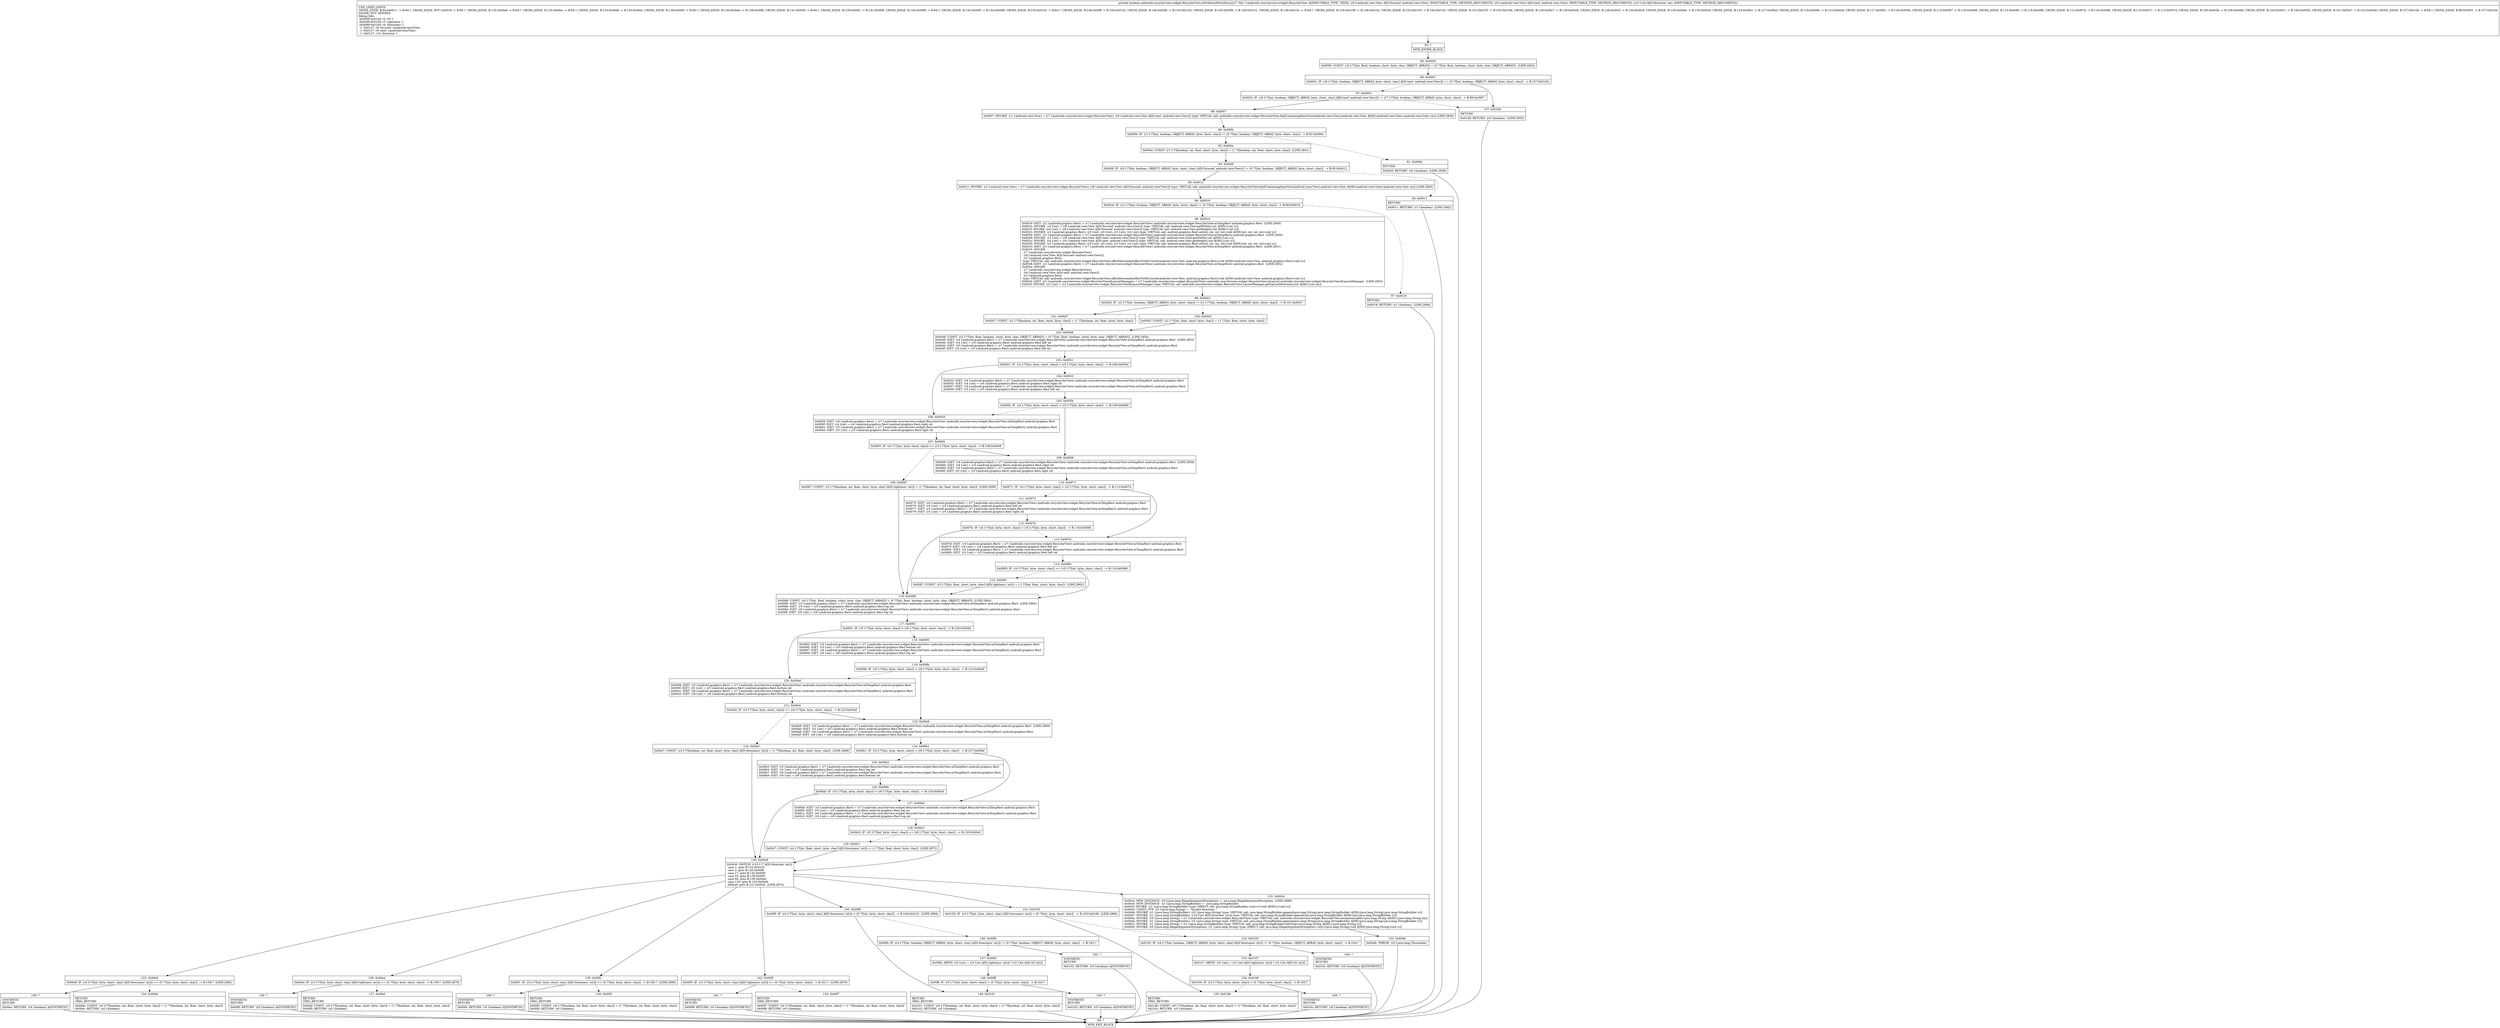digraph "CFG forandroidx.recyclerview.widget.RecyclerView.isPreferredNextFocus(Landroid\/view\/View;Landroid\/view\/View;I)Z" {
Node_83 [shape=record,label="{83\:\ ?|MTH_ENTER_BLOCK\l}"];
Node_85 [shape=record,label="{85\:\ 0x0000|0x0000: CONST  (r0 I:??[int, float, boolean, short, byte, char, OBJECT, ARRAY]) = (0 ??[int, float, boolean, short, byte, char, OBJECT, ARRAY])  (LINE:2834)\l}"];
Node_86 [shape=record,label="{86\:\ 0x0001|0x0001: IF  (r9 I:??[int, boolean, OBJECT, ARRAY, byte, short, char] A[D('next' android.view.View)]) == (0 ??[int, boolean, OBJECT, ARRAY, byte, short, char])  \-\> B:157:0x010d \l}"];
Node_87 [shape=record,label="{87\:\ 0x0003|0x0003: IF  (r9 I:??[int, boolean, OBJECT, ARRAY, byte, short, char] A[D('next' android.view.View)]) != (r7 I:??[int, boolean, OBJECT, ARRAY, byte, short, char])  \-\> B:89:0x0007 \l}"];
Node_89 [shape=record,label="{89\:\ 0x0007|0x0007: INVOKE  (r1 I:android.view.View) = (r7 I:androidx.recyclerview.widget.RecyclerView), (r9 I:android.view.View A[D('next' android.view.View)]) type: VIRTUAL call: androidx.recyclerview.widget.RecyclerView.findContainingItemView(android.view.View):android.view.View A[MD:(android.view.View):android.view.View (m)] (LINE:2838)\l}"];
Node_90 [shape=record,label="{90\:\ 0x000b|0x000b: IF  (r1 I:??[int, boolean, OBJECT, ARRAY, byte, short, char]) != (0 ??[int, boolean, OBJECT, ARRAY, byte, short, char])  \-\> B:92:0x000e \l}"];
Node_91 [shape=record,label="{91\:\ 0x000d|RETURN\l|0x000d: RETURN  (r0 I:boolean)  (LINE:2839)\l}"];
Node_84 [shape=record,label="{84\:\ ?|MTH_EXIT_BLOCK\l}"];
Node_92 [shape=record,label="{92\:\ 0x000e|0x000e: CONST  (r1 I:??[boolean, int, float, short, byte, char]) = (1 ??[boolean, int, float, short, byte, char])  (LINE:2841)\l}"];
Node_93 [shape=record,label="{93\:\ 0x000f|0x000f: IF  (r8 I:??[int, boolean, OBJECT, ARRAY, byte, short, char] A[D('focused' android.view.View)]) != (0 ??[int, boolean, OBJECT, ARRAY, byte, short, char])  \-\> B:95:0x0012 \l}"];
Node_94 [shape=record,label="{94\:\ 0x0011|RETURN\l|0x0011: RETURN  (r1 I:boolean)  (LINE:2842)\l}"];
Node_95 [shape=record,label="{95\:\ 0x0012|0x0012: INVOKE  (r2 I:android.view.View) = (r7 I:androidx.recyclerview.widget.RecyclerView), (r8 I:android.view.View A[D('focused' android.view.View)]) type: VIRTUAL call: androidx.recyclerview.widget.RecyclerView.findContainingItemView(android.view.View):android.view.View A[MD:(android.view.View):android.view.View (m)] (LINE:2845)\l}"];
Node_96 [shape=record,label="{96\:\ 0x0016|0x0016: IF  (r2 I:??[int, boolean, OBJECT, ARRAY, byte, short, char]) != (0 ??[int, boolean, OBJECT, ARRAY, byte, short, char])  \-\> B:98:0x0019 \l}"];
Node_97 [shape=record,label="{97\:\ 0x0018|RETURN\l|0x0018: RETURN  (r1 I:boolean)  (LINE:2846)\l}"];
Node_98 [shape=record,label="{98\:\ 0x0019|0x0019: IGET  (r2 I:android.graphics.Rect) = (r7 I:androidx.recyclerview.widget.RecyclerView) androidx.recyclerview.widget.RecyclerView.mTempRect android.graphics.Rect  (LINE:2849)\l0x001b: INVOKE  (r3 I:int) = (r8 I:android.view.View A[D('focused' android.view.View)]) type: VIRTUAL call: android.view.View.getWidth():int A[MD:():int (c)]\l0x001f: INVOKE  (r4 I:int) = (r8 I:android.view.View A[D('focused' android.view.View)]) type: VIRTUAL call: android.view.View.getHeight():int A[MD:():int (c)]\l0x0023: INVOKE  (r2 I:android.graphics.Rect), (r0 I:int), (r0 I:int), (r3 I:int), (r4 I:int) type: VIRTUAL call: android.graphics.Rect.set(int, int, int, int):void A[MD:(int, int, int, int):void (c)]\l0x0026: IGET  (r2 I:android.graphics.Rect) = (r7 I:androidx.recyclerview.widget.RecyclerView) androidx.recyclerview.widget.RecyclerView.mTempRect2 android.graphics.Rect  (LINE:2850)\l0x0028: INVOKE  (r3 I:int) = (r9 I:android.view.View A[D('next' android.view.View)]) type: VIRTUAL call: android.view.View.getWidth():int A[MD:():int (c)]\l0x002c: INVOKE  (r4 I:int) = (r9 I:android.view.View A[D('next' android.view.View)]) type: VIRTUAL call: android.view.View.getHeight():int A[MD:():int (c)]\l0x0030: INVOKE  (r2 I:android.graphics.Rect), (r0 I:int), (r0 I:int), (r3 I:int), (r4 I:int) type: VIRTUAL call: android.graphics.Rect.set(int, int, int, int):void A[MD:(int, int, int, int):void (c)]\l0x0033: IGET  (r2 I:android.graphics.Rect) = (r7 I:androidx.recyclerview.widget.RecyclerView) androidx.recyclerview.widget.RecyclerView.mTempRect android.graphics.Rect  (LINE:2851)\l0x0035: INVOKE  \l  (r7 I:androidx.recyclerview.widget.RecyclerView)\l  (r8 I:android.view.View A[D('focused' android.view.View)])\l  (r2 I:android.graphics.Rect)\l type: VIRTUAL call: androidx.recyclerview.widget.RecyclerView.offsetDescendantRectToMyCoords(android.view.View, android.graphics.Rect):void A[MD:(android.view.View, android.graphics.Rect):void (c)]\l0x0038: IGET  (r2 I:android.graphics.Rect) = (r7 I:androidx.recyclerview.widget.RecyclerView) androidx.recyclerview.widget.RecyclerView.mTempRect2 android.graphics.Rect  (LINE:2852)\l0x003a: INVOKE  \l  (r7 I:androidx.recyclerview.widget.RecyclerView)\l  (r9 I:android.view.View A[D('next' android.view.View)])\l  (r2 I:android.graphics.Rect)\l type: VIRTUAL call: androidx.recyclerview.widget.RecyclerView.offsetDescendantRectToMyCoords(android.view.View, android.graphics.Rect):void A[MD:(android.view.View, android.graphics.Rect):void (c)]\l0x003d: IGET  (r2 I:androidx.recyclerview.widget.RecyclerView$LayoutManager) = (r7 I:androidx.recyclerview.widget.RecyclerView) androidx.recyclerview.widget.RecyclerView.mLayout androidx.recyclerview.widget.RecyclerView$LayoutManager  (LINE:2853)\l0x003f: INVOKE  (r2 I:int) = (r2 I:androidx.recyclerview.widget.RecyclerView$LayoutManager) type: VIRTUAL call: androidx.recyclerview.widget.RecyclerView.LayoutManager.getLayoutDirection():int A[MD:():int (m)]\l}"];
Node_99 [shape=record,label="{99\:\ 0x0043|0x0043: IF  (r2 I:??[int, boolean, OBJECT, ARRAY, byte, short, char]) != (r1 I:??[int, boolean, OBJECT, ARRAY, byte, short, char])  \-\> B:101:0x0047 \l}"];
Node_100 [shape=record,label="{100\:\ 0x0045|0x0045: CONST  (r2 I:??[int, float, short, byte, char]) = (\-1 ??[int, float, short, byte, char]) \l}"];
Node_102 [shape=record,label="{102\:\ 0x0048|0x0048: CONST  (r3 I:??[int, float, boolean, short, byte, char, OBJECT, ARRAY]) = (0 ??[int, float, boolean, short, byte, char, OBJECT, ARRAY])  (LINE:2854)\l0x0049: IGET  (r4 I:android.graphics.Rect) = (r7 I:androidx.recyclerview.widget.RecyclerView) androidx.recyclerview.widget.RecyclerView.mTempRect android.graphics.Rect  (LINE:2855)\l0x004b: IGET  (r4 I:int) = (r4 I:android.graphics.Rect) android.graphics.Rect.left int \l0x004d: IGET  (r5 I:android.graphics.Rect) = (r7 I:androidx.recyclerview.widget.RecyclerView) androidx.recyclerview.widget.RecyclerView.mTempRect2 android.graphics.Rect \l0x004f: IGET  (r5 I:int) = (r5 I:android.graphics.Rect) android.graphics.Rect.left int \l}"];
Node_103 [shape=record,label="{103\:\ 0x0051|0x0051: IF  (r4 I:??[int, byte, short, char]) \< (r5 I:??[int, byte, short, char])  \-\> B:106:0x005d \l}"];
Node_104 [shape=record,label="{104\:\ 0x0053|0x0053: IGET  (r4 I:android.graphics.Rect) = (r7 I:androidx.recyclerview.widget.RecyclerView) androidx.recyclerview.widget.RecyclerView.mTempRect android.graphics.Rect \l0x0055: IGET  (r4 I:int) = (r4 I:android.graphics.Rect) android.graphics.Rect.right int \l0x0057: IGET  (r5 I:android.graphics.Rect) = (r7 I:androidx.recyclerview.widget.RecyclerView) androidx.recyclerview.widget.RecyclerView.mTempRect2 android.graphics.Rect \l0x0059: IGET  (r5 I:int) = (r5 I:android.graphics.Rect) android.graphics.Rect.left int \l}"];
Node_105 [shape=record,label="{105\:\ 0x005b|0x005b: IF  (r4 I:??[int, byte, short, char]) \> (r5 I:??[int, byte, short, char])  \-\> B:109:0x0069 \l}"];
Node_109 [shape=record,label="{109\:\ 0x0069|0x0069: IGET  (r4 I:android.graphics.Rect) = (r7 I:androidx.recyclerview.widget.RecyclerView) androidx.recyclerview.widget.RecyclerView.mTempRect android.graphics.Rect  (LINE:2859)\l0x006b: IGET  (r4 I:int) = (r4 I:android.graphics.Rect) android.graphics.Rect.right int \l0x006d: IGET  (r5 I:android.graphics.Rect) = (r7 I:androidx.recyclerview.widget.RecyclerView) androidx.recyclerview.widget.RecyclerView.mTempRect2 android.graphics.Rect \l0x006f: IGET  (r5 I:int) = (r5 I:android.graphics.Rect) android.graphics.Rect.right int \l}"];
Node_110 [shape=record,label="{110\:\ 0x0071|0x0071: IF  (r4 I:??[int, byte, short, char]) \> (r5 I:??[int, byte, short, char])  \-\> B:113:0x007d \l}"];
Node_111 [shape=record,label="{111\:\ 0x0073|0x0073: IGET  (r4 I:android.graphics.Rect) = (r7 I:androidx.recyclerview.widget.RecyclerView) androidx.recyclerview.widget.RecyclerView.mTempRect android.graphics.Rect \l0x0075: IGET  (r4 I:int) = (r4 I:android.graphics.Rect) android.graphics.Rect.left int \l0x0077: IGET  (r5 I:android.graphics.Rect) = (r7 I:androidx.recyclerview.widget.RecyclerView) androidx.recyclerview.widget.RecyclerView.mTempRect2 android.graphics.Rect \l0x0079: IGET  (r5 I:int) = (r5 I:android.graphics.Rect) android.graphics.Rect.right int \l}"];
Node_112 [shape=record,label="{112\:\ 0x007b|0x007b: IF  (r4 I:??[int, byte, short, char]) \< (r5 I:??[int, byte, short, char])  \-\> B:116:0x0088 \l}"];
Node_116 [shape=record,label="{116\:\ 0x0088|0x0088: CONST  (r4 I:??[int, float, boolean, short, byte, char, OBJECT, ARRAY]) = (0 ??[int, float, boolean, short, byte, char, OBJECT, ARRAY])  (LINE:2864)\l0x0089: IGET  (r5 I:android.graphics.Rect) = (r7 I:androidx.recyclerview.widget.RecyclerView) androidx.recyclerview.widget.RecyclerView.mTempRect android.graphics.Rect  (LINE:2865)\l0x008b: IGET  (r5 I:int) = (r5 I:android.graphics.Rect) android.graphics.Rect.top int \l0x008d: IGET  (r6 I:android.graphics.Rect) = (r7 I:androidx.recyclerview.widget.RecyclerView) androidx.recyclerview.widget.RecyclerView.mTempRect2 android.graphics.Rect \l0x008f: IGET  (r6 I:int) = (r6 I:android.graphics.Rect) android.graphics.Rect.top int \l}"];
Node_117 [shape=record,label="{117\:\ 0x0091|0x0091: IF  (r5 I:??[int, byte, short, char]) \< (r6 I:??[int, byte, short, char])  \-\> B:120:0x009d \l}"];
Node_118 [shape=record,label="{118\:\ 0x0093|0x0093: IGET  (r5 I:android.graphics.Rect) = (r7 I:androidx.recyclerview.widget.RecyclerView) androidx.recyclerview.widget.RecyclerView.mTempRect android.graphics.Rect \l0x0095: IGET  (r5 I:int) = (r5 I:android.graphics.Rect) android.graphics.Rect.bottom int \l0x0097: IGET  (r6 I:android.graphics.Rect) = (r7 I:androidx.recyclerview.widget.RecyclerView) androidx.recyclerview.widget.RecyclerView.mTempRect2 android.graphics.Rect \l0x0099: IGET  (r6 I:int) = (r6 I:android.graphics.Rect) android.graphics.Rect.top int \l}"];
Node_119 [shape=record,label="{119\:\ 0x009b|0x009b: IF  (r5 I:??[int, byte, short, char]) \> (r6 I:??[int, byte, short, char])  \-\> B:123:0x00a9 \l}"];
Node_123 [shape=record,label="{123\:\ 0x00a9|0x00a9: IGET  (r5 I:android.graphics.Rect) = (r7 I:androidx.recyclerview.widget.RecyclerView) androidx.recyclerview.widget.RecyclerView.mTempRect android.graphics.Rect  (LINE:2869)\l0x00ab: IGET  (r5 I:int) = (r5 I:android.graphics.Rect) android.graphics.Rect.bottom int \l0x00ad: IGET  (r6 I:android.graphics.Rect) = (r7 I:androidx.recyclerview.widget.RecyclerView) androidx.recyclerview.widget.RecyclerView.mTempRect2 android.graphics.Rect \l0x00af: IGET  (r6 I:int) = (r6 I:android.graphics.Rect) android.graphics.Rect.bottom int \l}"];
Node_124 [shape=record,label="{124\:\ 0x00b1|0x00b1: IF  (r5 I:??[int, byte, short, char]) \> (r6 I:??[int, byte, short, char])  \-\> B:127:0x00bd \l}"];
Node_125 [shape=record,label="{125\:\ 0x00b3|0x00b3: IGET  (r5 I:android.graphics.Rect) = (r7 I:androidx.recyclerview.widget.RecyclerView) androidx.recyclerview.widget.RecyclerView.mTempRect android.graphics.Rect \l0x00b5: IGET  (r5 I:int) = (r5 I:android.graphics.Rect) android.graphics.Rect.top int \l0x00b7: IGET  (r6 I:android.graphics.Rect) = (r7 I:androidx.recyclerview.widget.RecyclerView) androidx.recyclerview.widget.RecyclerView.mTempRect2 android.graphics.Rect \l0x00b9: IGET  (r6 I:int) = (r6 I:android.graphics.Rect) android.graphics.Rect.bottom int \l}"];
Node_126 [shape=record,label="{126\:\ 0x00bb|0x00bb: IF  (r5 I:??[int, byte, short, char]) \< (r6 I:??[int, byte, short, char])  \-\> B:130:0x00c8 \l}"];
Node_130 [shape=record,label="{130\:\ 0x00c8|0x00c8: SWITCH  (r10 I:?? A[D('direction' int)])\l case 1: goto B:151:0x0103\l case 2: goto B:145:0x00f9\l case 17: goto B:142:0x00f5\l case 33: goto B:139:0x00f1\l case 66: goto B:136:0x00ed\l case 130: goto B:133:0x00e9\l default: goto B:131:0x00cb  (LINE:2874)\l}"];
Node_131 [shape=record,label="{131\:\ 0x00cb|0x00cb: NEW_INSTANCE  (r0 I:java.lang.IllegalArgumentException) =  java.lang.IllegalArgumentException  (LINE:2888)\l0x00cd: NEW_INSTANCE  (r1 I:java.lang.StringBuilder) =  java.lang.StringBuilder \l0x00cf: INVOKE  (r1 I:java.lang.StringBuilder) type: DIRECT call: java.lang.StringBuilder.\<init\>():void A[MD:():void (c)]\l0x00d2: CONST_STR  (r5 I:java.lang.String) =  \"Invalid direction: \" \l0x00d4: INVOKE  (r1 I:java.lang.StringBuilder), (r5 I:java.lang.String) type: VIRTUAL call: java.lang.StringBuilder.append(java.lang.String):java.lang.StringBuilder A[MD:(java.lang.String):java.lang.StringBuilder (c)]\l0x00d7: INVOKE  (r1 I:java.lang.StringBuilder), (r10 I:int A[D('direction' int)]) type: VIRTUAL call: java.lang.StringBuilder.append(int):java.lang.StringBuilder A[MD:(int):java.lang.StringBuilder (c)]\l0x00da: INVOKE  (r5 I:java.lang.String) = (r7 I:androidx.recyclerview.widget.RecyclerView) type: VIRTUAL call: androidx.recyclerview.widget.RecyclerView.exceptionLabel():java.lang.String A[MD:():java.lang.String (m)]\l0x00de: INVOKE  (r1 I:java.lang.StringBuilder), (r5 I:java.lang.String) type: VIRTUAL call: java.lang.StringBuilder.append(java.lang.String):java.lang.StringBuilder A[MD:(java.lang.String):java.lang.StringBuilder (c)]\l0x00e1: INVOKE  (r1 I:java.lang.String) = (r1 I:java.lang.StringBuilder) type: VIRTUAL call: java.lang.StringBuilder.toString():java.lang.String A[MD:():java.lang.String (c)]\l0x00e5: INVOKE  (r0 I:java.lang.IllegalArgumentException), (r1 I:java.lang.String) type: DIRECT call: java.lang.IllegalArgumentException.\<init\>(java.lang.String):void A[MD:(java.lang.String):void (c)]\l}"];
Node_132 [shape=record,label="{132\:\ 0x00e8|0x00e8: THROW  (r0 I:java.lang.Throwable) \l}"];
Node_133 [shape=record,label="{133\:\ 0x00e9|0x00e9: IF  (r4 I:??[int, byte, short, char] A[D('downness' int)]) \<= (0 ??[int, byte, short, char])  \-\> B:158:?  (LINE:2882)\l}"];
Node_134 [shape=record,label="{134\:\ 0x00eb|RETURN\lORIG_RETURN\l|0x00eb: CONST  (r0 I:??[boolean, int, float, short, byte, char]) = (1 ??[boolean, int, float, short, byte, char]) \l0x00ec: RETURN  (r0 I:boolean) \l}"];
Node_158 [shape=record,label="{158\:\ ?|SYNTHETIC\lRETURN\l|0x00ec: RETURN  (r0 I:boolean) A[SYNTHETIC]\l}"];
Node_136 [shape=record,label="{136\:\ 0x00ed|0x00ed: IF  (r3 I:??[int, byte, short, char] A[D('rightness' int)]) \<= (0 ??[int, byte, short, char])  \-\> B:159:?  (LINE:2878)\l}"];
Node_137 [shape=record,label="{137\:\ 0x00ef|RETURN\lORIG_RETURN\l|0x00ef: CONST  (r0 I:??[boolean, int, float, short, byte, char]) = (1 ??[boolean, int, float, short, byte, char]) \l0x00f0: RETURN  (r0 I:boolean) \l}"];
Node_159 [shape=record,label="{159\:\ ?|SYNTHETIC\lRETURN\l|0x00f0: RETURN  (r0 I:boolean) A[SYNTHETIC]\l}"];
Node_139 [shape=record,label="{139\:\ 0x00f1|0x00f1: IF  (r4 I:??[int, byte, short, char] A[D('downness' int)]) \>= (0 ??[int, byte, short, char])  \-\> B:160:?  (LINE:2880)\l}"];
Node_140 [shape=record,label="{140\:\ 0x00f3|RETURN\lORIG_RETURN\l|0x00f3: CONST  (r0 I:??[boolean, int, float, short, byte, char]) = (1 ??[boolean, int, float, short, byte, char]) \l0x00f4: RETURN  (r0 I:boolean) \l}"];
Node_160 [shape=record,label="{160\:\ ?|SYNTHETIC\lRETURN\l|0x00f4: RETURN  (r0 I:boolean) A[SYNTHETIC]\l}"];
Node_142 [shape=record,label="{142\:\ 0x00f5|0x00f5: IF  (r3 I:??[int, byte, short, char] A[D('rightness' int)]) \>= (0 ??[int, byte, short, char])  \-\> B:161:?  (LINE:2876)\l}"];
Node_143 [shape=record,label="{143\:\ 0x00f7|RETURN\lORIG_RETURN\l|0x00f7: CONST  (r0 I:??[boolean, int, float, short, byte, char]) = (1 ??[boolean, int, float, short, byte, char]) \l0x00f8: RETURN  (r0 I:boolean) \l}"];
Node_161 [shape=record,label="{161\:\ ?|SYNTHETIC\lRETURN\l|0x00f8: RETURN  (r0 I:boolean) A[SYNTHETIC]\l}"];
Node_145 [shape=record,label="{145\:\ 0x00f9|0x00f9: IF  (r4 I:??[int, byte, short, char] A[D('downness' int)]) \> (0 ??[int, byte, short, char])  \-\> B:149:0x0101  (LINE:2884)\l}"];
Node_146 [shape=record,label="{146\:\ 0x00fb|0x00fb: IF  (r4 I:??[int, boolean, OBJECT, ARRAY, byte, short, char] A[D('downness' int)]) != (0 ??[int, boolean, OBJECT, ARRAY, byte, short, char])  \-\> B:162:? \l}"];
Node_147 [shape=record,label="{147\:\ 0x00fd|0x00fd: ARITH  (r5 I:int) = (r3 I:int A[D('rightness' int)]) * (r2 I:int A[D('rtl' int)]) \l}"];
Node_148 [shape=record,label="{148\:\ 0x00ff|0x00ff: IF  (r5 I:??[int, byte, short, char]) \< (0 ??[int, byte, short, char])  \-\> B:163:? \l}"];
Node_163 [shape=record,label="{163\:\ ?|SYNTHETIC\lRETURN\l|0x0102: RETURN  (r0 I:boolean) A[SYNTHETIC]\l}"];
Node_162 [shape=record,label="{162\:\ ?|SYNTHETIC\lRETURN\l|0x0102: RETURN  (r0 I:boolean) A[SYNTHETIC]\l}"];
Node_149 [shape=record,label="{149\:\ 0x0101|RETURN\lORIG_RETURN\l|0x0101: CONST  (r0 I:??[boolean, int, float, short, byte, char]) = (1 ??[boolean, int, float, short, byte, char]) \l0x0102: RETURN  (r0 I:boolean) \l}"];
Node_151 [shape=record,label="{151\:\ 0x0103|0x0103: IF  (r4 I:??[int, byte, short, char] A[D('downness' int)]) \< (0 ??[int, byte, short, char])  \-\> B:155:0x010b  (LINE:2886)\l}"];
Node_152 [shape=record,label="{152\:\ 0x0105|0x0105: IF  (r4 I:??[int, boolean, OBJECT, ARRAY, byte, short, char] A[D('downness' int)]) != (0 ??[int, boolean, OBJECT, ARRAY, byte, short, char])  \-\> B:164:? \l}"];
Node_153 [shape=record,label="{153\:\ 0x0107|0x0107: ARITH  (r5 I:int) = (r3 I:int A[D('rightness' int)]) * (r2 I:int A[D('rtl' int)]) \l}"];
Node_154 [shape=record,label="{154\:\ 0x0109|0x0109: IF  (r5 I:??[int, byte, short, char]) \> (0 ??[int, byte, short, char])  \-\> B:165:? \l}"];
Node_165 [shape=record,label="{165\:\ ?|SYNTHETIC\lRETURN\l|0x010c: RETURN  (r0 I:boolean) A[SYNTHETIC]\l}"];
Node_164 [shape=record,label="{164\:\ ?|SYNTHETIC\lRETURN\l|0x010c: RETURN  (r0 I:boolean) A[SYNTHETIC]\l}"];
Node_155 [shape=record,label="{155\:\ 0x010b|RETURN\lORIG_RETURN\l|0x010b: CONST  (r0 I:??[boolean, int, float, short, byte, char]) = (1 ??[boolean, int, float, short, byte, char]) \l0x010c: RETURN  (r0 I:boolean) \l}"];
Node_127 [shape=record,label="{127\:\ 0x00bd|0x00bd: IGET  (r5 I:android.graphics.Rect) = (r7 I:androidx.recyclerview.widget.RecyclerView) androidx.recyclerview.widget.RecyclerView.mTempRect android.graphics.Rect \l0x00bf: IGET  (r5 I:int) = (r5 I:android.graphics.Rect) android.graphics.Rect.top int \l0x00c1: IGET  (r6 I:android.graphics.Rect) = (r7 I:androidx.recyclerview.widget.RecyclerView) androidx.recyclerview.widget.RecyclerView.mTempRect2 android.graphics.Rect \l0x00c3: IGET  (r6 I:int) = (r6 I:android.graphics.Rect) android.graphics.Rect.top int \l}"];
Node_128 [shape=record,label="{128\:\ 0x00c5|0x00c5: IF  (r5 I:??[int, byte, short, char]) \<= (r6 I:??[int, byte, short, char])  \-\> B:130:0x00c8 \l}"];
Node_129 [shape=record,label="{129\:\ 0x00c7|0x00c7: CONST  (r4 I:??[int, float, short, byte, char] A[D('downness' int)]) = (\-1 ??[int, float, short, byte, char])  (LINE:2872)\l}"];
Node_120 [shape=record,label="{120\:\ 0x009d|0x009d: IGET  (r5 I:android.graphics.Rect) = (r7 I:androidx.recyclerview.widget.RecyclerView) androidx.recyclerview.widget.RecyclerView.mTempRect android.graphics.Rect \l0x009f: IGET  (r5 I:int) = (r5 I:android.graphics.Rect) android.graphics.Rect.bottom int \l0x00a1: IGET  (r6 I:android.graphics.Rect) = (r7 I:androidx.recyclerview.widget.RecyclerView) androidx.recyclerview.widget.RecyclerView.mTempRect2 android.graphics.Rect \l0x00a3: IGET  (r6 I:int) = (r6 I:android.graphics.Rect) android.graphics.Rect.bottom int \l}"];
Node_121 [shape=record,label="{121\:\ 0x00a5|0x00a5: IF  (r5 I:??[int, byte, short, char]) \>= (r6 I:??[int, byte, short, char])  \-\> B:123:0x00a9 \l}"];
Node_122 [shape=record,label="{122\:\ 0x00a7|0x00a7: CONST  (r4 I:??[boolean, int, float, short, byte, char] A[D('downness' int)]) = (1 ??[boolean, int, float, short, byte, char])  (LINE:2868)\l}"];
Node_113 [shape=record,label="{113\:\ 0x007d|0x007d: IGET  (r4 I:android.graphics.Rect) = (r7 I:androidx.recyclerview.widget.RecyclerView) androidx.recyclerview.widget.RecyclerView.mTempRect android.graphics.Rect \l0x007f: IGET  (r4 I:int) = (r4 I:android.graphics.Rect) android.graphics.Rect.left int \l0x0081: IGET  (r5 I:android.graphics.Rect) = (r7 I:androidx.recyclerview.widget.RecyclerView) androidx.recyclerview.widget.RecyclerView.mTempRect2 android.graphics.Rect \l0x0083: IGET  (r5 I:int) = (r5 I:android.graphics.Rect) android.graphics.Rect.left int \l}"];
Node_114 [shape=record,label="{114\:\ 0x0085|0x0085: IF  (r4 I:??[int, byte, short, char]) \<= (r5 I:??[int, byte, short, char])  \-\> B:116:0x0088 \l}"];
Node_115 [shape=record,label="{115\:\ 0x0087|0x0087: CONST  (r3 I:??[int, float, short, byte, char] A[D('rightness' int)]) = (\-1 ??[int, float, short, byte, char])  (LINE:2862)\l}"];
Node_106 [shape=record,label="{106\:\ 0x005d|0x005d: IGET  (r4 I:android.graphics.Rect) = (r7 I:androidx.recyclerview.widget.RecyclerView) androidx.recyclerview.widget.RecyclerView.mTempRect android.graphics.Rect \l0x005f: IGET  (r4 I:int) = (r4 I:android.graphics.Rect) android.graphics.Rect.right int \l0x0061: IGET  (r5 I:android.graphics.Rect) = (r7 I:androidx.recyclerview.widget.RecyclerView) androidx.recyclerview.widget.RecyclerView.mTempRect2 android.graphics.Rect \l0x0063: IGET  (r5 I:int) = (r5 I:android.graphics.Rect) android.graphics.Rect.right int \l}"];
Node_107 [shape=record,label="{107\:\ 0x0065|0x0065: IF  (r4 I:??[int, byte, short, char]) \>= (r5 I:??[int, byte, short, char])  \-\> B:109:0x0069 \l}"];
Node_108 [shape=record,label="{108\:\ 0x0067|0x0067: CONST  (r3 I:??[boolean, int, float, short, byte, char] A[D('rightness' int)]) = (1 ??[boolean, int, float, short, byte, char])  (LINE:2858)\l}"];
Node_101 [shape=record,label="{101\:\ 0x0047|0x0047: CONST  (r2 I:??[boolean, int, float, short, byte, char]) = (1 ??[boolean, int, float, short, byte, char]) \l}"];
Node_157 [shape=record,label="{157\:\ 0x010d|RETURN\l|0x010d: RETURN  (r0 I:boolean)  (LINE:2835)\l}"];
MethodNode[shape=record,label="{private boolean androidx.recyclerview.widget.RecyclerView.isPreferredNextFocus((r7 'this' I:androidx.recyclerview.widget.RecyclerView A[IMMUTABLE_TYPE, THIS]), (r8 I:android.view.View A[D('focused' android.view.View), IMMUTABLE_TYPE, METHOD_ARGUMENT]), (r9 I:android.view.View A[D('next' android.view.View), IMMUTABLE_TYPE, METHOD_ARGUMENT]), (r10 I:int A[D('direction' int), IMMUTABLE_TYPE, METHOD_ARGUMENT]))  | USE_LINES_HINTS\lCROSS_EDGE: B:94:0x0011 \-\> B:84:?, CROSS_EDGE: B:97:0x0018 \-\> B:84:?, CROSS_EDGE: B:132:0x00e8 \-\> B:84:?, CROSS_EDGE: B:135:0x00ec \-\> B:84:?, CROSS_EDGE: B:133:0x00e9 \-\> B:135:0x00ec, CROSS_EDGE: B:138:0x00f0 \-\> B:84:?, CROSS_EDGE: B:136:0x00ed \-\> B:138:0x00f0, CROSS_EDGE: B:141:0x00f4 \-\> B:84:?, CROSS_EDGE: B:139:0x00f1 \-\> B:141:0x00f4, CROSS_EDGE: B:144:0x00f8 \-\> B:84:?, CROSS_EDGE: B:142:0x00f5 \-\> B:144:0x00f8, CROSS_EDGE: B:150:0x0102 \-\> B:84:?, CROSS_EDGE: B:148:0x00ff \-\> B:150:0x0102, CROSS_EDGE: B:146:0x00fb \-\> B:150:0x0102, CROSS_EDGE: B:145:0x00f9 \-\> B:149:0x0101, CROSS_EDGE: B:156:0x010c \-\> B:84:?, CROSS_EDGE: B:154:0x0109 \-\> B:156:0x010c, CROSS_EDGE: B:152:0x0105 \-\> B:156:0x010c, CROSS_EDGE: B:151:0x0103 \-\> B:155:0x010b, CROSS_EDGE: B:129:0x00c7 \-\> B:130:0x00c8, CROSS_EDGE: B:128:0x00c5 \-\> B:130:0x00c8, CROSS_EDGE: B:126:0x00bb \-\> B:130:0x00c8, CROSS_EDGE: B:124:0x00b1 \-\> B:127:0x00bd, CROSS_EDGE: B:119:0x009b \-\> B:123:0x00a9, CROSS_EDGE: B:117:0x0091 \-\> B:120:0x009d, CROSS_EDGE: B:115:0x0087 \-\> B:116:0x0088, CROSS_EDGE: B:114:0x0085 \-\> B:116:0x0088, CROSS_EDGE: B:112:0x007b \-\> B:116:0x0088, CROSS_EDGE: B:110:0x0071 \-\> B:113:0x007d, CROSS_EDGE: B:105:0x005b \-\> B:109:0x0069, CROSS_EDGE: B:103:0x0051 \-\> B:106:0x005d, CROSS_EDGE: B:101:0x0047 \-\> B:102:0x0048, CROSS_EDGE: B:157:0x010d \-\> B:84:?, CROSS_EDGE: B:86:0x0001 \-\> B:157:0x010d\lINLINE_NOT_NEEDED\lDebug Info:\l  0x0048\-0x010d: r2 'rtl' I\l  0x0049\-0x010d: r3 'rightness' I\l  0x0089\-0x010d: r4 'downness' I\l  \-1 \-0x0127: r8 'focused' Landroid\/view\/View;\l  \-1 \-0x0127: r9 'next' Landroid\/view\/View;\l  \-1 \-0x0127: r10 'direction' I\l}"];
MethodNode -> Node_83;Node_83 -> Node_85;
Node_85 -> Node_86;
Node_86 -> Node_87[style=dashed];
Node_86 -> Node_157;
Node_87 -> Node_89;
Node_87 -> Node_157[style=dashed];
Node_89 -> Node_90;
Node_90 -> Node_91[style=dashed];
Node_90 -> Node_92;
Node_91 -> Node_84;
Node_92 -> Node_93;
Node_93 -> Node_94[style=dashed];
Node_93 -> Node_95;
Node_94 -> Node_84;
Node_95 -> Node_96;
Node_96 -> Node_97[style=dashed];
Node_96 -> Node_98;
Node_97 -> Node_84;
Node_98 -> Node_99;
Node_99 -> Node_100[style=dashed];
Node_99 -> Node_101;
Node_100 -> Node_102;
Node_102 -> Node_103;
Node_103 -> Node_104[style=dashed];
Node_103 -> Node_106;
Node_104 -> Node_105;
Node_105 -> Node_106[style=dashed];
Node_105 -> Node_109;
Node_109 -> Node_110;
Node_110 -> Node_111[style=dashed];
Node_110 -> Node_113;
Node_111 -> Node_112;
Node_112 -> Node_113[style=dashed];
Node_112 -> Node_116;
Node_116 -> Node_117;
Node_117 -> Node_118[style=dashed];
Node_117 -> Node_120;
Node_118 -> Node_119;
Node_119 -> Node_120[style=dashed];
Node_119 -> Node_123;
Node_123 -> Node_124;
Node_124 -> Node_125[style=dashed];
Node_124 -> Node_127;
Node_125 -> Node_126;
Node_126 -> Node_127[style=dashed];
Node_126 -> Node_130;
Node_130 -> Node_131;
Node_130 -> Node_133;
Node_130 -> Node_136;
Node_130 -> Node_139;
Node_130 -> Node_142;
Node_130 -> Node_145;
Node_130 -> Node_151;
Node_131 -> Node_132;
Node_132 -> Node_84;
Node_133 -> Node_134[style=dashed];
Node_133 -> Node_158;
Node_134 -> Node_84;
Node_158 -> Node_84;
Node_136 -> Node_137[style=dashed];
Node_136 -> Node_159;
Node_137 -> Node_84;
Node_159 -> Node_84;
Node_139 -> Node_140[style=dashed];
Node_139 -> Node_160;
Node_140 -> Node_84;
Node_160 -> Node_84;
Node_142 -> Node_143[style=dashed];
Node_142 -> Node_161;
Node_143 -> Node_84;
Node_161 -> Node_84;
Node_145 -> Node_146[style=dashed];
Node_145 -> Node_149;
Node_146 -> Node_147[style=dashed];
Node_146 -> Node_162;
Node_147 -> Node_148;
Node_148 -> Node_149[style=dashed];
Node_148 -> Node_163;
Node_163 -> Node_84;
Node_162 -> Node_84;
Node_149 -> Node_84;
Node_151 -> Node_152[style=dashed];
Node_151 -> Node_155;
Node_152 -> Node_153[style=dashed];
Node_152 -> Node_164;
Node_153 -> Node_154;
Node_154 -> Node_155[style=dashed];
Node_154 -> Node_165;
Node_165 -> Node_84;
Node_164 -> Node_84;
Node_155 -> Node_84;
Node_127 -> Node_128;
Node_128 -> Node_129[style=dashed];
Node_128 -> Node_130;
Node_129 -> Node_130;
Node_120 -> Node_121;
Node_121 -> Node_122[style=dashed];
Node_121 -> Node_123;
Node_122 -> Node_130;
Node_113 -> Node_114;
Node_114 -> Node_115[style=dashed];
Node_114 -> Node_116;
Node_115 -> Node_116;
Node_106 -> Node_107;
Node_107 -> Node_108[style=dashed];
Node_107 -> Node_109;
Node_108 -> Node_116;
Node_101 -> Node_102;
Node_157 -> Node_84;
}

